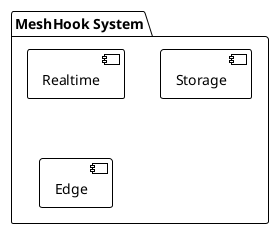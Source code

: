 @startuml
!theme plain

package "MeshHook System" {
    [Realtime] as Realtime
    [Storage] as Storage
    [Edge] as Edge
}


@enduml